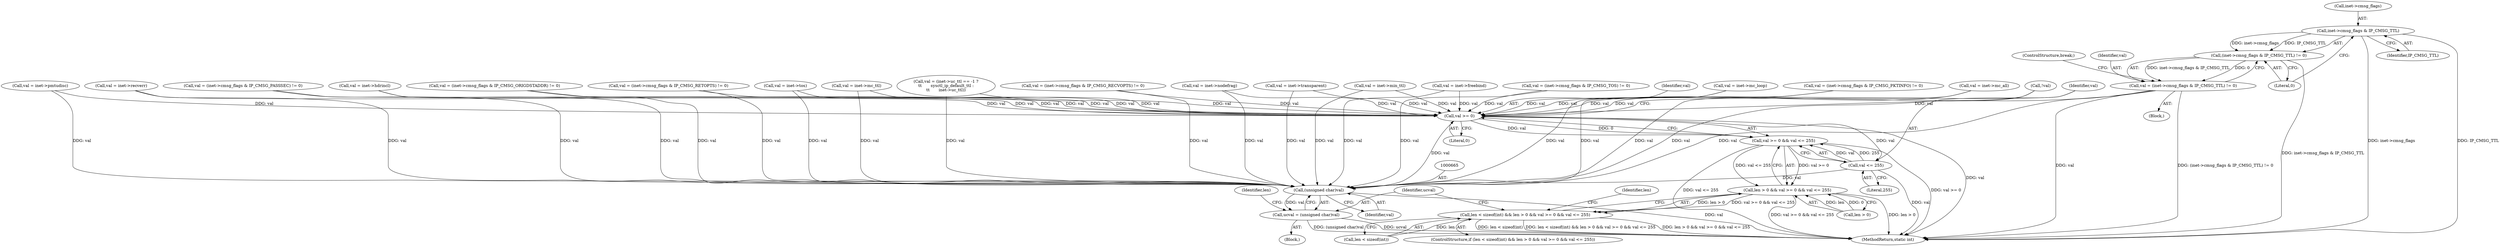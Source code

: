 digraph "0_linux_f6d8bd051c391c1c0458a30b2a7abcd939329259_25@pointer" {
"1000236" [label="(Call,inet->cmsg_flags & IP_CMSG_TTL)"];
"1000235" [label="(Call,(inet->cmsg_flags & IP_CMSG_TTL) != 0)"];
"1000233" [label="(Call,val = (inet->cmsg_flags & IP_CMSG_TTL) != 0)"];
"1000654" [label="(Call,val >= 0)"];
"1000653" [label="(Call,val >= 0 && val <= 255)"];
"1000649" [label="(Call,len > 0 && val >= 0 && val <= 255)"];
"1000644" [label="(Call,len < sizeof(int) && len > 0 && val >= 0 && val <= 255)"];
"1000657" [label="(Call,val <= 255)"];
"1000664" [label="(Call,(unsigned char)val)"];
"1000662" [label="(Call,ucval = (unsigned char)val)"];
"1000668" [label="(Identifier,len)"];
"1000244" [label="(Call,val = (inet->cmsg_flags & IP_CMSG_TOS) != 0)"];
"1000654" [label="(Call,val >= 0)"];
"1000321" [label="(Call,val = inet->hdrincl)"];
"1000706" [label="(MethodReturn,static int)"];
"1000656" [label="(Literal,0)"];
"1000237" [label="(Call,inet->cmsg_flags)"];
"1000235" [label="(Call,(inet->cmsg_flags & IP_CMSG_TTL) != 0)"];
"1000242" [label="(ControlStructure,break;)"];
"1000660" [label="(Block,)"];
"1000622" [label="(Call,val = inet->transparent)"];
"1000266" [label="(Call,val = (inet->cmsg_flags & IP_CMSG_RETOPTS) != 0)"];
"1000650" [label="(Call,len > 0)"];
"1000233" [label="(Call,val = (inet->cmsg_flags & IP_CMSG_TTL) != 0)"];
"1000658" [label="(Identifier,val)"];
"1000657" [label="(Call,val <= 255)"];
"1000240" [label="(Identifier,IP_CMSG_TTL)"];
"1000655" [label="(Identifier,val)"];
"1000222" [label="(Call,val = (inet->cmsg_flags & IP_CMSG_PKTINFO) != 0)"];
"1000645" [label="(Call,len < sizeof(int))"];
"1000378" [label="(Call,val = inet->mc_ttl)"];
"1000629" [label="(Call,val = inet->min_ttl)"];
"1000371" [label="(Call,val = inet->recverr)"];
"1000663" [label="(Identifier,ucval)"];
"1000644" [label="(Call,len < sizeof(int) && len > 0 && val >= 0 && val <= 255)"];
"1000643" [label="(ControlStructure,if (len < sizeof(int) && len > 0 && val >= 0 && val <= 255))"];
"1000659" [label="(Literal,255)"];
"1000241" [label="(Literal,0)"];
"1000306" [label="(Call,val = (inet->uc_ttl == -1 ?\n\t\t       sysctl_ip_default_ttl :\n\t\t       inet->uc_ttl))"];
"1000662" [label="(Call,ucval = (unsigned char)val)"];
"1000236" [label="(Call,inet->cmsg_flags & IP_CMSG_TTL)"];
"1000328" [label="(Call,val = inet->nodefrag)"];
"1000234" [label="(Identifier,val)"];
"1000653" [label="(Call,val >= 0 && val <= 255)"];
"1000148" [label="(Block,)"];
"1000690" [label="(Identifier,len)"];
"1000288" [label="(Call,val = (inet->cmsg_flags & IP_CMSG_ORIGDSTADDR) != 0)"];
"1000664" [label="(Call,(unsigned char)val)"];
"1000255" [label="(Call,val = (inet->cmsg_flags & IP_CMSG_RECVOPTS) != 0)"];
"1000277" [label="(Call,val = (inet->cmsg_flags & IP_CMSG_PASSSEC) != 0)"];
"1000506" [label="(Call,val = inet->mc_all)"];
"1000615" [label="(Call,val = inet->freebind)"];
"1000335" [label="(Call,val = inet->pmtudisc)"];
"1000299" [label="(Call,val = inet->tos)"];
"1000361" [label="(Call,!val)"];
"1000666" [label="(Identifier,val)"];
"1000385" [label="(Call,val = inet->mc_loop)"];
"1000649" [label="(Call,len > 0 && val >= 0 && val <= 255)"];
"1000236" -> "1000235"  [label="AST: "];
"1000236" -> "1000240"  [label="CFG: "];
"1000237" -> "1000236"  [label="AST: "];
"1000240" -> "1000236"  [label="AST: "];
"1000241" -> "1000236"  [label="CFG: "];
"1000236" -> "1000706"  [label="DDG: inet->cmsg_flags"];
"1000236" -> "1000706"  [label="DDG: IP_CMSG_TTL"];
"1000236" -> "1000235"  [label="DDG: inet->cmsg_flags"];
"1000236" -> "1000235"  [label="DDG: IP_CMSG_TTL"];
"1000235" -> "1000233"  [label="AST: "];
"1000235" -> "1000241"  [label="CFG: "];
"1000241" -> "1000235"  [label="AST: "];
"1000233" -> "1000235"  [label="CFG: "];
"1000235" -> "1000706"  [label="DDG: inet->cmsg_flags & IP_CMSG_TTL"];
"1000235" -> "1000233"  [label="DDG: inet->cmsg_flags & IP_CMSG_TTL"];
"1000235" -> "1000233"  [label="DDG: 0"];
"1000233" -> "1000148"  [label="AST: "];
"1000234" -> "1000233"  [label="AST: "];
"1000242" -> "1000233"  [label="CFG: "];
"1000233" -> "1000706"  [label="DDG: (inet->cmsg_flags & IP_CMSG_TTL) != 0"];
"1000233" -> "1000706"  [label="DDG: val"];
"1000233" -> "1000654"  [label="DDG: val"];
"1000233" -> "1000664"  [label="DDG: val"];
"1000654" -> "1000653"  [label="AST: "];
"1000654" -> "1000656"  [label="CFG: "];
"1000655" -> "1000654"  [label="AST: "];
"1000656" -> "1000654"  [label="AST: "];
"1000658" -> "1000654"  [label="CFG: "];
"1000653" -> "1000654"  [label="CFG: "];
"1000654" -> "1000706"  [label="DDG: val"];
"1000654" -> "1000653"  [label="DDG: val"];
"1000654" -> "1000653"  [label="DDG: 0"];
"1000629" -> "1000654"  [label="DDG: val"];
"1000222" -> "1000654"  [label="DDG: val"];
"1000506" -> "1000654"  [label="DDG: val"];
"1000378" -> "1000654"  [label="DDG: val"];
"1000328" -> "1000654"  [label="DDG: val"];
"1000277" -> "1000654"  [label="DDG: val"];
"1000299" -> "1000654"  [label="DDG: val"];
"1000321" -> "1000654"  [label="DDG: val"];
"1000385" -> "1000654"  [label="DDG: val"];
"1000622" -> "1000654"  [label="DDG: val"];
"1000335" -> "1000654"  [label="DDG: val"];
"1000306" -> "1000654"  [label="DDG: val"];
"1000615" -> "1000654"  [label="DDG: val"];
"1000288" -> "1000654"  [label="DDG: val"];
"1000266" -> "1000654"  [label="DDG: val"];
"1000361" -> "1000654"  [label="DDG: val"];
"1000371" -> "1000654"  [label="DDG: val"];
"1000244" -> "1000654"  [label="DDG: val"];
"1000255" -> "1000654"  [label="DDG: val"];
"1000654" -> "1000657"  [label="DDG: val"];
"1000654" -> "1000664"  [label="DDG: val"];
"1000653" -> "1000649"  [label="AST: "];
"1000653" -> "1000657"  [label="CFG: "];
"1000657" -> "1000653"  [label="AST: "];
"1000649" -> "1000653"  [label="CFG: "];
"1000653" -> "1000706"  [label="DDG: val <= 255"];
"1000653" -> "1000706"  [label="DDG: val >= 0"];
"1000653" -> "1000649"  [label="DDG: val >= 0"];
"1000653" -> "1000649"  [label="DDG: val <= 255"];
"1000657" -> "1000653"  [label="DDG: val"];
"1000657" -> "1000653"  [label="DDG: 255"];
"1000649" -> "1000644"  [label="AST: "];
"1000649" -> "1000650"  [label="CFG: "];
"1000650" -> "1000649"  [label="AST: "];
"1000644" -> "1000649"  [label="CFG: "];
"1000649" -> "1000706"  [label="DDG: len > 0"];
"1000649" -> "1000706"  [label="DDG: val >= 0 && val <= 255"];
"1000649" -> "1000644"  [label="DDG: len > 0"];
"1000649" -> "1000644"  [label="DDG: val >= 0 && val <= 255"];
"1000650" -> "1000649"  [label="DDG: len"];
"1000650" -> "1000649"  [label="DDG: 0"];
"1000644" -> "1000643"  [label="AST: "];
"1000644" -> "1000645"  [label="CFG: "];
"1000645" -> "1000644"  [label="AST: "];
"1000663" -> "1000644"  [label="CFG: "];
"1000690" -> "1000644"  [label="CFG: "];
"1000644" -> "1000706"  [label="DDG: len < sizeof(int) && len > 0 && val >= 0 && val <= 255"];
"1000644" -> "1000706"  [label="DDG: len > 0 && val >= 0 && val <= 255"];
"1000644" -> "1000706"  [label="DDG: len < sizeof(int)"];
"1000645" -> "1000644"  [label="DDG: len"];
"1000657" -> "1000659"  [label="CFG: "];
"1000658" -> "1000657"  [label="AST: "];
"1000659" -> "1000657"  [label="AST: "];
"1000657" -> "1000706"  [label="DDG: val"];
"1000657" -> "1000664"  [label="DDG: val"];
"1000664" -> "1000662"  [label="AST: "];
"1000664" -> "1000666"  [label="CFG: "];
"1000665" -> "1000664"  [label="AST: "];
"1000666" -> "1000664"  [label="AST: "];
"1000662" -> "1000664"  [label="CFG: "];
"1000664" -> "1000706"  [label="DDG: val"];
"1000664" -> "1000662"  [label="DDG: val"];
"1000629" -> "1000664"  [label="DDG: val"];
"1000506" -> "1000664"  [label="DDG: val"];
"1000378" -> "1000664"  [label="DDG: val"];
"1000328" -> "1000664"  [label="DDG: val"];
"1000299" -> "1000664"  [label="DDG: val"];
"1000321" -> "1000664"  [label="DDG: val"];
"1000385" -> "1000664"  [label="DDG: val"];
"1000622" -> "1000664"  [label="DDG: val"];
"1000335" -> "1000664"  [label="DDG: val"];
"1000222" -> "1000664"  [label="DDG: val"];
"1000306" -> "1000664"  [label="DDG: val"];
"1000615" -> "1000664"  [label="DDG: val"];
"1000288" -> "1000664"  [label="DDG: val"];
"1000266" -> "1000664"  [label="DDG: val"];
"1000277" -> "1000664"  [label="DDG: val"];
"1000361" -> "1000664"  [label="DDG: val"];
"1000371" -> "1000664"  [label="DDG: val"];
"1000244" -> "1000664"  [label="DDG: val"];
"1000255" -> "1000664"  [label="DDG: val"];
"1000662" -> "1000660"  [label="AST: "];
"1000663" -> "1000662"  [label="AST: "];
"1000668" -> "1000662"  [label="CFG: "];
"1000662" -> "1000706"  [label="DDG: ucval"];
"1000662" -> "1000706"  [label="DDG: (unsigned char)val"];
}
